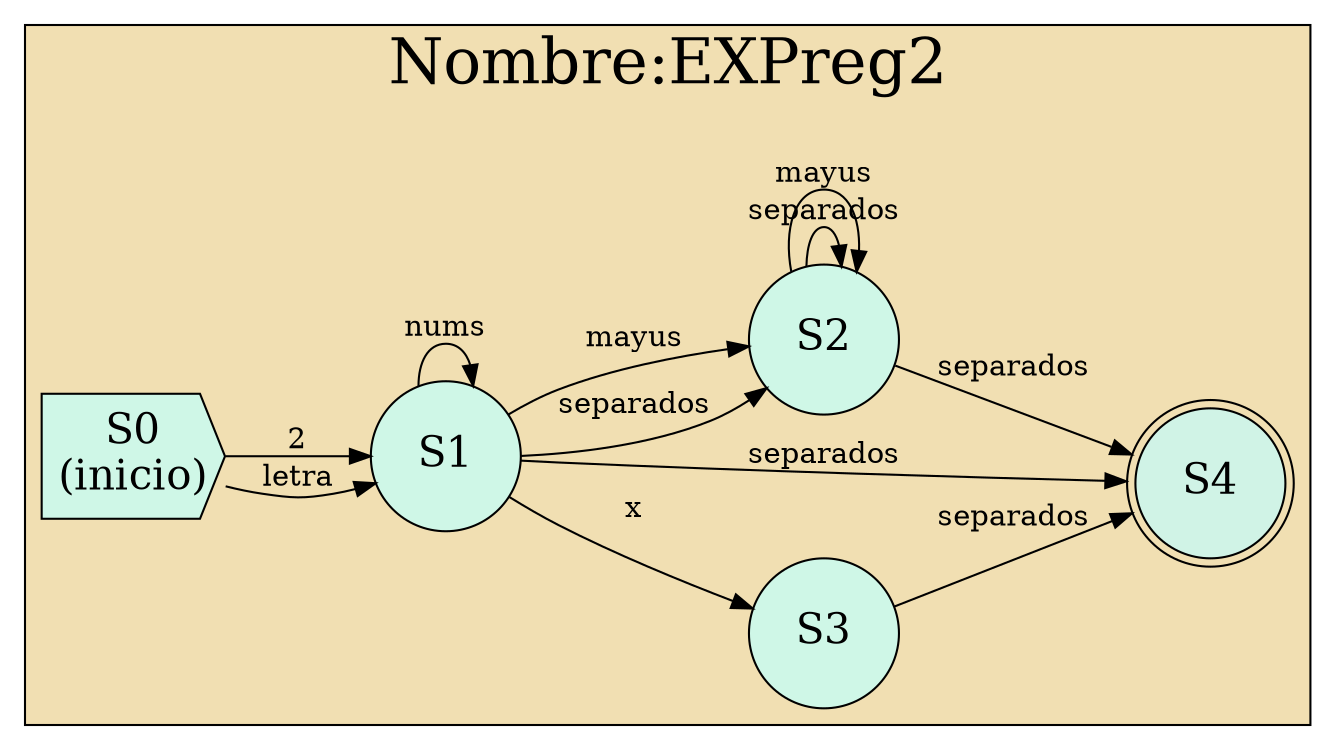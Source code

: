 digraph Patron{ 

    rankdir = LR
    layout = dot
    node[shape = circle, width = 1, height = 1]; 
    subgraph Cluster_A{ 
    label = "Nombre:EXPreg2"   
    fontcolor ="black" 
    fontsize = 30 
    bgcolor ="#F1DFB2" 
	nodeS3[label = "S3" fontcolor = "#000000" fontsize = 20 fillcolor = "#CFF7E7" style = filled]; 
    nodeS4[label = "S4" fontcolor = "#000000" fontsize = 20 fillcolor = "#D0F3E6" style = filled shape = doublecircle]; 
    nodeS0[label = "S0
(inicio)" fontcolor = "#000000" fontsize = 20 fillcolor = "#CFF7E7" style = filled shape = cds]; 
	nodeS1[label = "S1" fontcolor = "#000000" fontsize = 20 fillcolor = "#CFF7E7" style = filled]; 
	nodeS2[label = "S2" fontcolor = "#000000" fontsize = 20 fillcolor = "#CFF7E7" style = filled]; 
    nodeS3->nodeS4[label = separados]
    nodeS0->nodeS1[label = letra]
    nodeS0->nodeS1[label = 2]
    nodeS1->nodeS1[label = nums]
    nodeS1->nodeS2[label = separados]
    nodeS1->nodeS2[label = mayus]
    nodeS1->nodeS3[label = x]
    nodeS1->nodeS4[label = separados]
    nodeS2->nodeS2[label = separados]
    nodeS2->nodeS2[label = mayus]
    nodeS2->nodeS4[label = separados]

    } 

}
